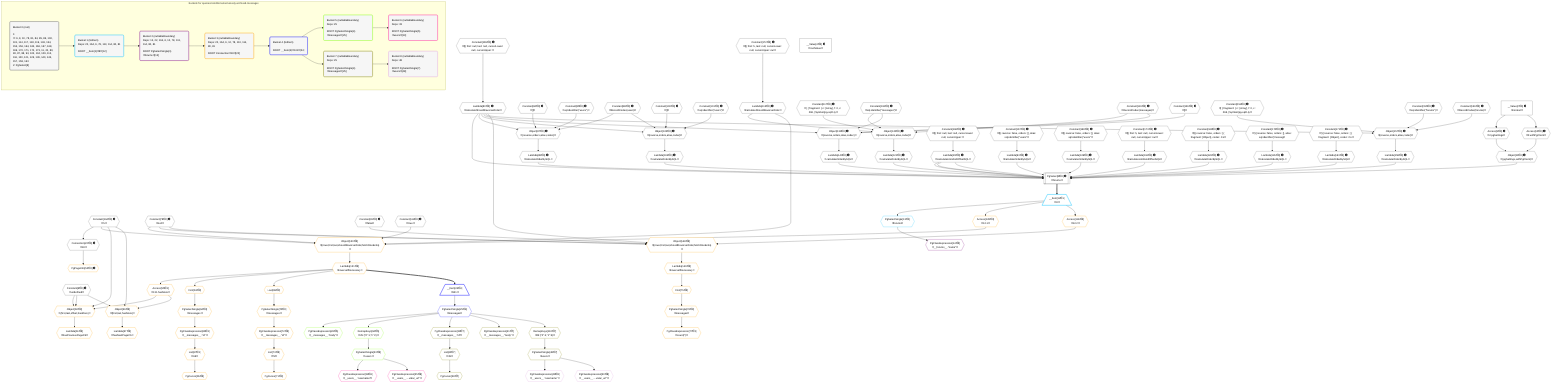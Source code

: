 %%{init: {'themeVariables': { 'fontSize': '12px'}}}%%
graph TD
    classDef path fill:#eee,stroke:#000,color:#000
    classDef plan fill:#fff,stroke-width:1px,color:#000
    classDef itemplan fill:#fff,stroke-width:2px,color:#000
    classDef unbatchedplan fill:#dff,stroke-width:1px,color:#000
    classDef sideeffectplan fill:#fcc,stroke-width:2px,color:#000
    classDef bucket fill:#f6f6f6,color:#000,stroke-width:2px,text-align:left


    %% plan dependencies
    PgSelect8[["PgSelect[8∈0] ➊<br />ᐸforumsᐳ"]]:::plan
    Object11{{"Object[11∈0] ➊<br />ᐸ{pgSettings,withPgClient}ᐳ"}}:::plan
    Lambda83{{"Lambda[83∈0] ➊<br />ᐸcalculateLimitAndOffsetSQLᐳ"}}:::plan
    Lambda88{{"Lambda[88∈0] ➊<br />ᐸcalculateOrderBySQLᐳ"}}:::plan
    Lambda93{{"Lambda[93∈0] ➊<br />ᐸcalculateOrderBySQLᐳ"}}:::plan
    Lambda104{{"Lambda[104∈0] ➊<br />ᐸcalculateOrderBySQLᐳ"}}:::plan
    Lambda109{{"Lambda[109∈0] ➊<br />ᐸcalculateOrderBySQLᐳ"}}:::plan
    Lambda116{{"Lambda[116∈0] ➊<br />ᐸcalculateLimitAndOffsetSQLᐳ"}}:::plan
    Lambda121{{"Lambda[121∈0] ➊<br />ᐸcalculateOrderBySQLᐳ"}}:::plan
    Lambda126{{"Lambda[126∈0] ➊<br />ᐸcalculateOrderBySQLᐳ"}}:::plan
    Lambda140{{"Lambda[140∈0] ➊<br />ᐸcalculateOrderBySQLᐳ"}}:::plan
    Lambda145{{"Lambda[145∈0] ➊<br />ᐸcalculateOrderBySQLᐳ"}}:::plan
    Lambda80{{"Lambda[80∈0] ➊<br />ᐸcalculateShouldReverseOrderᐳ"}}:::plan
    Lambda158{{"Lambda[158∈0] ➊<br />ᐸcalculateOrderBySQLᐳ"}}:::plan
    Lambda163{{"Lambda[163∈0] ➊<br />ᐸcalculateOrderBySQLᐳ"}}:::plan
    Object11 & Lambda83 & Lambda88 & Lambda93 & Lambda104 & Lambda109 & Lambda116 & Lambda121 & Lambda126 & Lambda83 & Lambda140 & Lambda145 & Lambda80 & Lambda83 & Lambda158 & Lambda163 --> PgSelect8
    Object87{{"Object[87∈0] ➊<br />ᐸ{reverse,orders,alias,codec}ᐳ"}}:::plan
    Constant84{{"Constant[84∈0] ➊<br />ᐸ[]ᐳ"}}:::plan
    Constant85{{"Constant[85∈0] ➊<br />ᐸsql.identifier(”users”)ᐳ"}}:::plan
    Constant86{{"Constant[86∈0] ➊<br />ᐸRecordCodec(users)ᐳ"}}:::plan
    Lambda80 & Constant84 & Constant85 & Constant86 --> Object87
    Object103{{"Object[103∈0] ➊<br />ᐸ{reverse,orders,alias,codec}ᐳ"}}:::plan
    Constant100{{"Constant[100∈0] ➊<br />ᐸ[]ᐳ"}}:::plan
    Constant101{{"Constant[101∈0] ➊<br />ᐸsql.identifier(”users”)ᐳ"}}:::plan
    Lambda80 & Constant100 & Constant101 & Constant86 --> Object103
    Object120{{"Object[120∈0] ➊<br />ᐸ{reverse,orders,alias,codec}ᐳ"}}:::plan
    Lambda113{{"Lambda[113∈0] ➊<br />ᐸcalculateShouldReverseOrderᐳ"}}:::plan
    Constant117{{"Constant[117∈0] ➊<br />ᐸ[ { fragment: { n: [Array], f: 0, c: 266, [Symbol(pg-sql2-tyᐳ"}}:::plan
    Constant118{{"Constant[118∈0] ➊<br />ᐸsql.identifier(”messages”)ᐳ"}}:::plan
    Constant119{{"Constant[119∈0] ➊<br />ᐸRecordCodec(messages)ᐳ"}}:::plan
    Lambda113 & Constant117 & Constant118 & Constant119 --> Object120
    Object139{{"Object[139∈0] ➊<br />ᐸ{reverse,orders,alias,codec}ᐳ"}}:::plan
    Constant136{{"Constant[136∈0] ➊<br />ᐸ[]ᐳ"}}:::plan
    Lambda80 & Constant136 & Constant118 & Constant119 --> Object139
    Object157{{"Object[157∈0] ➊<br />ᐸ{reverse,orders,alias,codec}ᐳ"}}:::plan
    Constant154{{"Constant[154∈0] ➊<br />ᐸ[ { fragment: { n: [Array], f: 0, c: 266, [Symbol(pg-sql2-tyᐳ"}}:::plan
    Constant155{{"Constant[155∈0] ➊<br />ᐸsql.identifier(”forums”)ᐳ"}}:::plan
    Constant156{{"Constant[156∈0] ➊<br />ᐸRecordCodec(forums)ᐳ"}}:::plan
    Lambda80 & Constant154 & Constant155 & Constant156 --> Object157
    Access9{{"Access[9∈0] ➊<br />ᐸ2.pgSettingsᐳ"}}:::plan
    Access10{{"Access[10∈0] ➊<br />ᐸ2.withPgClientᐳ"}}:::plan
    Access9 & Access10 --> Object11
    __Value2["__Value[2∈0] ➊<br />ᐸcontextᐳ"]:::plan
    __Value2 --> Access9
    __Value2 --> Access10
    Connection22{{"Connection[22∈0] ➊<br />ᐸ18ᐳ"}}:::plan
    Constant164{{"Constant[164∈0] ➊<br />ᐸ5ᐳ"}}:::plan
    Constant164 --> Connection22
    Constant165{{"Constant[165∈0] ➊<br />ᐸ§{ first: null, last: null, cursorLower: null, cursorUpper: ᐳ"}}:::plan
    Constant165 --> Lambda80
    Constant166{{"Constant[166∈0] ➊<br />ᐸ§{ first: null, last: null, cursorLower: null, cursorUpper: ᐳ"}}:::plan
    Constant166 --> Lambda83
    Object87 --> Lambda88
    Constant167{{"Constant[167∈0] ➊<br />ᐸ§{ reverse: false, orders: [], alias: sql.identifier(”users”ᐳ"}}:::plan
    Constant167 --> Lambda93
    Object103 --> Lambda104
    Constant168{{"Constant[168∈0] ➊<br />ᐸ§{ reverse: false, orders: [], alias: sql.identifier(”users”ᐳ"}}:::plan
    Constant168 --> Lambda109
    Constant172{{"Constant[172∈0] ➊<br />ᐸ§{ first: 5, last: null, cursorLower: null, cursorUpper: nulᐳ"}}:::plan
    Constant172 --> Lambda113
    Constant173{{"Constant[173∈0] ➊<br />ᐸ§{ first: 5, last: null, cursorLower: null, cursorUpper: nulᐳ"}}:::plan
    Constant173 --> Lambda116
    Object120 --> Lambda121
    Constant169{{"Constant[169∈0] ➊<br />ᐸ§{ reverse: false, orders: [ { fragment: [Object], codec: Coᐳ"}}:::plan
    Constant169 --> Lambda126
    Object139 --> Lambda140
    Constant170{{"Constant[170∈0] ➊<br />ᐸ§{ reverse: false, orders: [], alias: sql.identifier(”messagᐳ"}}:::plan
    Constant170 --> Lambda145
    Object157 --> Lambda158
    Constant171{{"Constant[171∈0] ➊<br />ᐸ§{ reverse: false, orders: [ { fragment: [Object], codec: Coᐳ"}}:::plan
    Constant171 --> Lambda163
    __Value4["__Value[4∈0] ➊<br />ᐸrootValueᐳ"]:::plan
    Constant6{{"Constant[6∈0] ➊<br />ᐸundefinedᐳ"}}:::plan
    Constant78{{"Constant[78∈0] ➊<br />ᐸnullᐳ"}}:::plan
    Constant81{{"Constant[81∈0] ➊<br />ᐸfalseᐳ"}}:::plan
    Constant114{{"Constant[114∈0] ➊<br />ᐸtrueᐳ"}}:::plan
    __Item12[/"__Item[12∈1]<br />ᐸ8ᐳ"\]:::itemplan
    PgSelect8 ==> __Item12
    PgSelectSingle13{{"PgSelectSingle[13∈1]<br />ᐸforumsᐳ"}}:::plan
    __Item12 --> PgSelectSingle13
    PgClassExpression14{{"PgClassExpression[14∈2]<br />ᐸ__forums__.”name”ᐳ"}}:::plan
    PgSelectSingle13 --> PgClassExpression14
    Object130{{"Object[130∈3]<br />ᐸ{rows,first,last,shouldReverseOrder,fetchOneExtra}ᐳ"}}:::plan
    Access128{{"Access[128∈3]<br />ᐸ12.1ᐳ"}}:::plan
    Access128 & Constant164 & Constant78 & Lambda113 & Constant114 --> Object130
    Object148{{"Object[148∈3]<br />ᐸ{rows,first,last,shouldReverseOrder,fetchOneExtra}ᐳ"}}:::plan
    Access146{{"Access[146∈3]<br />ᐸ12.2ᐳ"}}:::plan
    Access146 & Constant78 & Constant78 & Lambda80 & Constant81 --> Object148
    Object60{{"Object[60∈3]<br />ᐸ{first,last,offset,hasMore}ᐳ"}}:::plan
    Access55{{"Access[55∈3]<br />ᐸ131.hasMoreᐳ"}}:::plan
    Constant164 & Constant6 & Constant6 & Access55 --> Object60
    Object56{{"Object[56∈3]<br />ᐸ{first,last,hasMore}ᐳ"}}:::plan
    Constant164 & Constant6 & Access55 --> Object56
    PgPageInfo52{{"PgPageInfo[52∈3] ➊"}}:::plan
    Connection22 --> PgPageInfo52
    Lambda131{{"Lambda[131∈3]<br />ᐸreverseIfNecessaryᐳ"}}:::plan
    Lambda131 --> Access55
    Lambda57{{"Lambda[57∈3]<br />ᐸhasNextPageCbᐳ"}}:::plan
    Object56 --> Lambda57
    Lambda61{{"Lambda[61∈3]<br />ᐸhasPreviousPageCbᐳ"}}:::plan
    Object60 --> Lambda61
    First63{{"First[63∈3]"}}:::plan
    Lambda131 --> First63
    PgSelectSingle64{{"PgSelectSingle[64∈3]<br />ᐸmessagesᐳ"}}:::plan
    First63 --> PgSelectSingle64
    PgCursor65{{"PgCursor[65∈3]"}}:::plan
    List67{{"List[67∈3]<br />ᐸ66ᐳ"}}:::plan
    List67 --> PgCursor65
    PgClassExpression66{{"PgClassExpression[66∈3]<br />ᐸ__messages__.”id”ᐳ"}}:::plan
    PgSelectSingle64 --> PgClassExpression66
    PgClassExpression66 --> List67
    Last69{{"Last[69∈3]"}}:::plan
    Lambda131 --> Last69
    PgSelectSingle70{{"PgSelectSingle[70∈3]<br />ᐸmessagesᐳ"}}:::plan
    Last69 --> PgSelectSingle70
    PgCursor71{{"PgCursor[71∈3]"}}:::plan
    List73{{"List[73∈3]<br />ᐸ72ᐳ"}}:::plan
    List73 --> PgCursor71
    PgClassExpression72{{"PgClassExpression[72∈3]<br />ᐸ__messages__.”id”ᐳ"}}:::plan
    PgSelectSingle70 --> PgClassExpression72
    PgClassExpression72 --> List73
    First75{{"First[75∈3]"}}:::plan
    Lambda149{{"Lambda[149∈3]<br />ᐸreverseIfNecessaryᐳ"}}:::plan
    Lambda149 --> First75
    PgSelectSingle76{{"PgSelectSingle[76∈3]<br />ᐸmessagesᐳ"}}:::plan
    First75 --> PgSelectSingle76
    PgClassExpression77{{"PgClassExpression[77∈3]<br />ᐸcount(*)ᐳ"}}:::plan
    PgSelectSingle76 --> PgClassExpression77
    __Item12 --> Access128
    Object130 --> Lambda131
    __Item12 --> Access146
    Object148 --> Lambda149
    __Item24[/"__Item[24∈4]<br />ᐸ131ᐳ"\]:::itemplan
    Lambda131 ==> __Item24
    PgSelectSingle25{{"PgSelectSingle[25∈4]<br />ᐸmessagesᐳ"}}:::plan
    __Item24 --> PgSelectSingle25
    PgClassExpression26{{"PgClassExpression[26∈5]<br />ᐸ__messages__.”body”ᐳ"}}:::plan
    PgSelectSingle25 --> PgClassExpression26
    PgSelectSingle33{{"PgSelectSingle[33∈5]<br />ᐸusersᐳ"}}:::plan
    RemapKeys94{{"RemapKeys[94∈5]<br />ᐸ25:{”0”:1,”1”:2}ᐳ"}}:::plan
    RemapKeys94 --> PgSelectSingle33
    PgSelectSingle25 --> RemapKeys94
    PgClassExpression34{{"PgClassExpression[34∈6]<br />ᐸ__users__.”username”ᐳ"}}:::plan
    PgSelectSingle33 --> PgClassExpression34
    PgClassExpression35{{"PgClassExpression[35∈6]<br />ᐸ__users__....vatar_url”ᐳ"}}:::plan
    PgSelectSingle33 --> PgClassExpression35
    PgCursor38{{"PgCursor[38∈7]"}}:::plan
    List40{{"List[40∈7]<br />ᐸ39ᐳ"}}:::plan
    List40 --> PgCursor38
    PgClassExpression39{{"PgClassExpression[39∈7]<br />ᐸ__messages__.”id”ᐳ"}}:::plan
    PgSelectSingle25 --> PgClassExpression39
    PgClassExpression39 --> List40
    PgClassExpression41{{"PgClassExpression[41∈7]<br />ᐸ__messages__.”body”ᐳ"}}:::plan
    PgSelectSingle25 --> PgClassExpression41
    PgSelectSingle48{{"PgSelectSingle[48∈7]<br />ᐸusersᐳ"}}:::plan
    RemapKeys110{{"RemapKeys[110∈7]<br />ᐸ25:{”0”:4,”1”:5}ᐳ"}}:::plan
    RemapKeys110 --> PgSelectSingle48
    PgSelectSingle25 --> RemapKeys110
    PgClassExpression49{{"PgClassExpression[49∈8]<br />ᐸ__users__.”username”ᐳ"}}:::plan
    PgSelectSingle48 --> PgClassExpression49
    PgClassExpression50{{"PgClassExpression[50∈8]<br />ᐸ__users__....vatar_url”ᐳ"}}:::plan
    PgSelectSingle48 --> PgClassExpression50

    %% define steps

    subgraph "Buckets for queries/conditions/exclusively-archived-messages"
    Bucket0("Bucket 0 (root)<br /><br />1: <br />ᐳ: 6, 9, 10, 78, 81, 84, 85, 86, 100, 101, 114, 117, 118, 119, 136, 154, 155, 156, 164, 165, 166, 167, 168, 169, 170, 171, 172, 173, 11, 22, 80, 83, 87, 88, 93, 103, 104, 109, 113, 116, 120, 121, 126, 139, 140, 145, 157, 158, 163<br />2: PgSelect[8]"):::bucket
    classDef bucket0 stroke:#696969
    class Bucket0,__Value2,__Value4,Constant6,PgSelect8,Access9,Access10,Object11,Connection22,Constant78,Lambda80,Constant81,Lambda83,Constant84,Constant85,Constant86,Object87,Lambda88,Lambda93,Constant100,Constant101,Object103,Lambda104,Lambda109,Lambda113,Constant114,Lambda116,Constant117,Constant118,Constant119,Object120,Lambda121,Lambda126,Constant136,Object139,Lambda140,Lambda145,Constant154,Constant155,Constant156,Object157,Lambda158,Lambda163,Constant164,Constant165,Constant166,Constant167,Constant168,Constant169,Constant170,Constant171,Constant172,Constant173 bucket0
    Bucket1("Bucket 1 (listItem)<br />Deps: 22, 164, 6, 78, 113, 114, 80, 81<br /><br />ROOT __Item{1}ᐸ8ᐳ[12]"):::bucket
    classDef bucket1 stroke:#00bfff
    class Bucket1,__Item12,PgSelectSingle13 bucket1
    Bucket2("Bucket 2 (nullableBoundary)<br />Deps: 13, 22, 164, 6, 12, 78, 113, 114, 80, 81<br /><br />ROOT PgSelectSingle{1}ᐸforumsᐳ[13]"):::bucket
    classDef bucket2 stroke:#7f007f
    class Bucket2,PgClassExpression14 bucket2
    Bucket3("Bucket 3 (nullableBoundary)<br />Deps: 22, 164, 6, 12, 78, 113, 114, 80, 81<br /><br />ROOT Connectionᐸ18ᐳ[22]"):::bucket
    classDef bucket3 stroke:#ffa500
    class Bucket3,PgPageInfo52,Access55,Object56,Lambda57,Object60,Lambda61,First63,PgSelectSingle64,PgCursor65,PgClassExpression66,List67,Last69,PgSelectSingle70,PgCursor71,PgClassExpression72,List73,First75,PgSelectSingle76,PgClassExpression77,Access128,Object130,Lambda131,Access146,Object148,Lambda149 bucket3
    Bucket4("Bucket 4 (listItem)<br /><br />ROOT __Item{4}ᐸ131ᐳ[24]"):::bucket
    classDef bucket4 stroke:#0000ff
    class Bucket4,__Item24,PgSelectSingle25 bucket4
    Bucket5("Bucket 5 (nullableBoundary)<br />Deps: 25<br /><br />ROOT PgSelectSingle{4}ᐸmessagesᐳ[25]"):::bucket
    classDef bucket5 stroke:#7fff00
    class Bucket5,PgClassExpression26,PgSelectSingle33,RemapKeys94 bucket5
    Bucket6("Bucket 6 (nullableBoundary)<br />Deps: 33<br /><br />ROOT PgSelectSingle{5}ᐸusersᐳ[33]"):::bucket
    classDef bucket6 stroke:#ff1493
    class Bucket6,PgClassExpression34,PgClassExpression35 bucket6
    Bucket7("Bucket 7 (nullableBoundary)<br />Deps: 25<br /><br />ROOT PgSelectSingle{4}ᐸmessagesᐳ[25]"):::bucket
    classDef bucket7 stroke:#808000
    class Bucket7,PgCursor38,PgClassExpression39,List40,PgClassExpression41,PgSelectSingle48,RemapKeys110 bucket7
    Bucket8("Bucket 8 (nullableBoundary)<br />Deps: 48<br /><br />ROOT PgSelectSingle{7}ᐸusersᐳ[48]"):::bucket
    classDef bucket8 stroke:#dda0dd
    class Bucket8,PgClassExpression49,PgClassExpression50 bucket8
    Bucket0 --> Bucket1
    Bucket1 --> Bucket2
    Bucket2 --> Bucket3
    Bucket3 --> Bucket4
    Bucket4 --> Bucket5 & Bucket7
    Bucket5 --> Bucket6
    Bucket7 --> Bucket8
    end